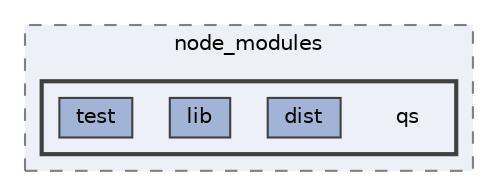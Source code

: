digraph "qs"
{
 // INTERACTIVE_SVG=YES
 // LATEX_PDF_SIZE
  bgcolor="transparent";
  edge [fontname=Helvetica,fontsize=10,labelfontname=Helvetica,labelfontsize=10];
  node [fontname=Helvetica,fontsize=10,shape=box,height=0.2,width=0.4];
  compound=true
  subgraph clusterdir_a7123d6b295578c61fe01482133a4996 {
    graph [ bgcolor="#edf0f7", pencolor="grey50", label="node_modules", fontname=Helvetica,fontsize=10 style="filled,dashed", URL="dir_a7123d6b295578c61fe01482133a4996.html",tooltip=""]
  subgraph clusterdir_1eb8b14dc314c9cb5faa482f4c9f8445 {
    graph [ bgcolor="#edf0f7", pencolor="grey25", label="", fontname=Helvetica,fontsize=10 style="filled,bold", URL="dir_1eb8b14dc314c9cb5faa482f4c9f8445.html",tooltip=""]
    dir_1eb8b14dc314c9cb5faa482f4c9f8445 [shape=plaintext, label="qs"];
  dir_03d694fe291ba1ed35297986b9958b59 [label="dist", fillcolor="#a2b4d6", color="grey25", style="filled", URL="dir_03d694fe291ba1ed35297986b9958b59.html",tooltip=""];
  dir_e8f45d62836e10ed3fca909c188be77c [label="lib", fillcolor="#a2b4d6", color="grey25", style="filled", URL="dir_e8f45d62836e10ed3fca909c188be77c.html",tooltip=""];
  dir_f38a818ffe813c5e5cd934c81cb30cd6 [label="test", fillcolor="#a2b4d6", color="grey25", style="filled", URL="dir_f38a818ffe813c5e5cd934c81cb30cd6.html",tooltip=""];
  }
  }
}
